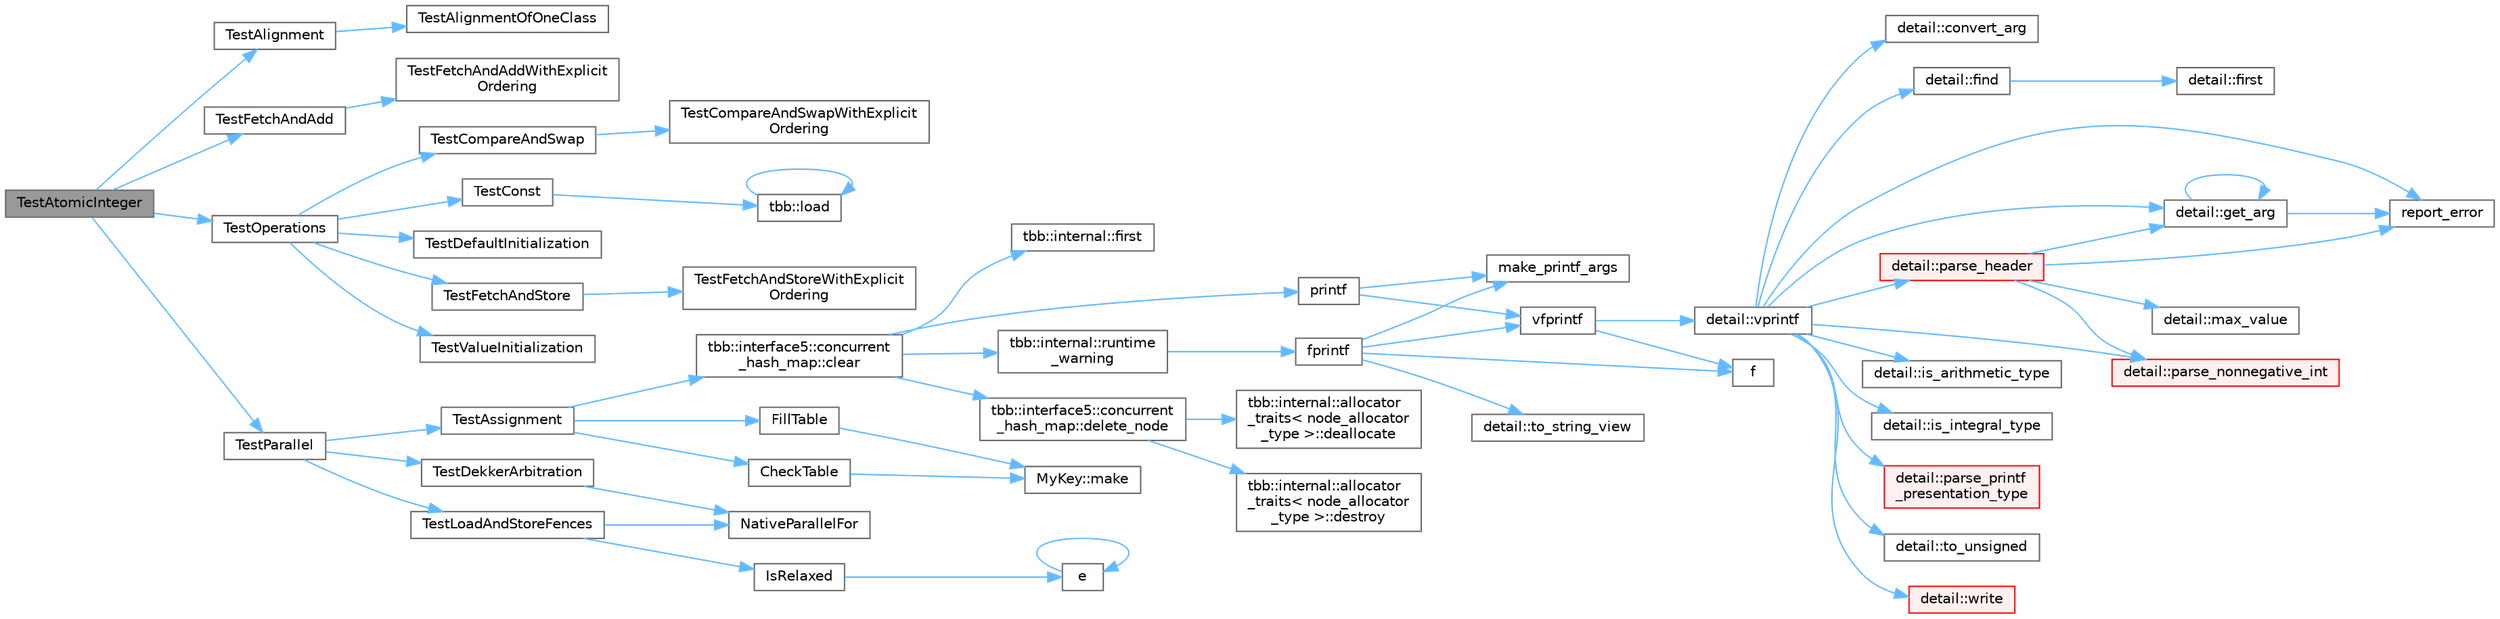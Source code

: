 digraph "TestAtomicInteger"
{
 // LATEX_PDF_SIZE
  bgcolor="transparent";
  edge [fontname=Helvetica,fontsize=10,labelfontname=Helvetica,labelfontsize=10];
  node [fontname=Helvetica,fontsize=10,shape=box,height=0.2,width=0.4];
  rankdir="LR";
  Node1 [id="Node000001",label="TestAtomicInteger",height=0.2,width=0.4,color="gray40", fillcolor="grey60", style="filled", fontcolor="black",tooltip=" "];
  Node1 -> Node2 [id="edge1_Node000001_Node000002",color="steelblue1",style="solid",tooltip=" "];
  Node2 [id="Node000002",label="TestAlignment",height=0.2,width=0.4,color="grey40", fillcolor="white", style="filled",URL="$test__task_8cpp.html#a66d35c5c573acb87185c8f7ac31225fd",tooltip=" "];
  Node2 -> Node3 [id="edge2_Node000002_Node000003",color="steelblue1",style="solid",tooltip=" "];
  Node3 [id="Node000003",label="TestAlignmentOfOneClass",height=0.2,width=0.4,color="grey40", fillcolor="white", style="filled",URL="$test__task_8cpp.html#a4198792461388502e66d8f368d722f3e",tooltip=" "];
  Node1 -> Node4 [id="edge3_Node000001_Node000004",color="steelblue1",style="solid",tooltip=" "];
  Node4 [id="Node000004",label="TestFetchAndAdd",height=0.2,width=0.4,color="grey40", fillcolor="white", style="filled",URL="$test__atomic_8cpp.html#a498eb1f9711248263023b51e1b72e5f9",tooltip="Test fetch_and_add and related operators"];
  Node4 -> Node5 [id="edge4_Node000004_Node000005",color="steelblue1",style="solid",tooltip=" "];
  Node5 [id="Node000005",label="TestFetchAndAddWithExplicit\lOrdering",height=0.2,width=0.4,color="grey40", fillcolor="white", style="filled",URL="$test__atomic_8cpp.html#ad97c2d45437c813fd223a6d02e5188fe",tooltip="Test fetch_and_add members of class atomic<T> for memory_semantics=M"];
  Node1 -> Node6 [id="edge5_Node000001_Node000006",color="steelblue1",style="solid",tooltip=" "];
  Node6 [id="Node000006",label="TestOperations",height=0.2,width=0.4,color="grey40", fillcolor="white", style="filled",URL="$test__atomic_8cpp.html#a08f1fd0423ed8e8f53aa1441dc0c7115",tooltip=" "];
  Node6 -> Node7 [id="edge6_Node000006_Node000007",color="steelblue1",style="solid",tooltip=" "];
  Node7 [id="Node000007",label="TestCompareAndSwap",height=0.2,width=0.4,color="grey40", fillcolor="white", style="filled",URL="$test__atomic_8cpp.html#a7dc12c8aa5db890aa2d4d5c9e7fb0e44",tooltip="i, j, k must be different values"];
  Node7 -> Node8 [id="edge7_Node000007_Node000008",color="steelblue1",style="solid",tooltip=" "];
  Node8 [id="Node000008",label="TestCompareAndSwapWithExplicit\lOrdering",height=0.2,width=0.4,color="grey40", fillcolor="white", style="filled",URL="$test__atomic_8cpp.html#a08080c3f97ddceb7c93a17ed08229d5a",tooltip="Test compare_and_swap template members of class atomic<T> for memory_semantics=M"];
  Node6 -> Node9 [id="edge8_Node000006_Node000009",color="steelblue1",style="solid",tooltip=" "];
  Node9 [id="Node000009",label="TestConst",height=0.2,width=0.4,color="grey40", fillcolor="white", style="filled",URL="$test__atomic_8cpp.html#adea78fe329c41a1917228af39a1f8060",tooltip=" "];
  Node9 -> Node10 [id="edge9_Node000009_Node000010",color="steelblue1",style="solid",tooltip=" "];
  Node10 [id="Node000010",label="tbb::load",height=0.2,width=0.4,color="grey40", fillcolor="white", style="filled",URL="$namespacetbb.html#a23d6adc1a2bbbb77b4d9f52fab1e5b0f",tooltip="Specialization for atomic<T*> with arithmetic and operator->."];
  Node10 -> Node10 [id="edge10_Node000010_Node000010",color="steelblue1",style="solid",tooltip=" "];
  Node6 -> Node11 [id="edge11_Node000006_Node000011",color="steelblue1",style="solid",tooltip=" "];
  Node11 [id="Node000011",label="TestDefaultInitialization",height=0.2,width=0.4,color="grey40", fillcolor="white", style="filled",URL="$test__atomic_8cpp.html#abb0a0083856716e2f5f145f465e0fa10",tooltip=" "];
  Node6 -> Node12 [id="edge12_Node000006_Node000012",color="steelblue1",style="solid",tooltip=" "];
  Node12 [id="Node000012",label="TestFetchAndStore",height=0.2,width=0.4,color="grey40", fillcolor="white", style="filled",URL="$test__atomic_8cpp.html#a0ae200cefe5321a22c81d83b4ef41914",tooltip="i and j must be different values"];
  Node12 -> Node13 [id="edge13_Node000012_Node000013",color="steelblue1",style="solid",tooltip=" "];
  Node13 [id="Node000013",label="TestFetchAndStoreWithExplicit\lOrdering",height=0.2,width=0.4,color="grey40", fillcolor="white", style="filled",URL="$test__atomic_8cpp.html#a76b7c172f844702ebc42cdeb81e07f97",tooltip="memory_semantics variation on TestFetchAndStore"];
  Node6 -> Node14 [id="edge14_Node000006_Node000014",color="steelblue1",style="solid",tooltip=" "];
  Node14 [id="Node000014",label="TestValueInitialization",height=0.2,width=0.4,color="grey40", fillcolor="white", style="filled",URL="$test__atomic_8cpp.html#a57b9e3fd0a38bec67c1107c3e3831845",tooltip=" "];
  Node1 -> Node15 [id="edge15_Node000001_Node000015",color="steelblue1",style="solid",tooltip=" "];
  Node15 [id="Node000015",label="TestParallel",height=0.2,width=0.4,color="grey40", fillcolor="white", style="filled",URL="$test__atomic_8cpp.html#aac2805b9ae71209fd972b4d999d5d56c",tooltip=" "];
  Node15 -> Node16 [id="edge16_Node000015_Node000016",color="steelblue1",style="solid",tooltip=" "];
  Node16 [id="Node000016",label="TestAssignment",height=0.2,width=0.4,color="grey40", fillcolor="white", style="filled",URL="$test__concurrent__hash__map_8cpp.html#a30b91a7634d25b1b8db34ae9c7fca429",tooltip=" "];
  Node16 -> Node17 [id="edge17_Node000016_Node000017",color="steelblue1",style="solid",tooltip=" "];
  Node17 [id="Node000017",label="CheckTable",height=0.2,width=0.4,color="grey40", fillcolor="white", style="filled",URL="$test__concurrent__hash__map_8cpp.html#aec4fdf870c82d6ddfa3ab10c0c615235",tooltip=" "];
  Node17 -> Node18 [id="edge18_Node000017_Node000018",color="steelblue1",style="solid",tooltip=" "];
  Node18 [id="Node000018",label="MyKey::make",height=0.2,width=0.4,color="grey40", fillcolor="white", style="filled",URL="$class_my_key.html#a528f881a8db29370048cd948561baf8a",tooltip=" "];
  Node16 -> Node19 [id="edge19_Node000016_Node000019",color="steelblue1",style="solid",tooltip=" "];
  Node19 [id="Node000019",label="tbb::interface5::concurrent\l_hash_map::clear",height=0.2,width=0.4,color="grey40", fillcolor="white", style="filled",URL="$classtbb_1_1interface5_1_1concurrent__hash__map.html#ab8295bc260b5e4df883fef11574b84c6",tooltip="Clear table"];
  Node19 -> Node20 [id="edge20_Node000019_Node000020",color="steelblue1",style="solid",tooltip=" "];
  Node20 [id="Node000020",label="tbb::interface5::concurrent\l_hash_map::delete_node",height=0.2,width=0.4,color="grey40", fillcolor="white", style="filled",URL="$classtbb_1_1interface5_1_1concurrent__hash__map.html#acb1f5cd0e8379a652cb59c07ff952987",tooltip=" "];
  Node20 -> Node21 [id="edge21_Node000020_Node000021",color="steelblue1",style="solid",tooltip=" "];
  Node21 [id="Node000021",label="tbb::internal::allocator\l_traits\< node_allocator\l_type \>::deallocate",height=0.2,width=0.4,color="grey40", fillcolor="white", style="filled",URL="$structtbb_1_1internal_1_1allocator__traits.html#a049b7469ef2147f774816df50d23e5fd",tooltip=" "];
  Node20 -> Node22 [id="edge22_Node000020_Node000022",color="steelblue1",style="solid",tooltip=" "];
  Node22 [id="Node000022",label="tbb::internal::allocator\l_traits\< node_allocator\l_type \>::destroy",height=0.2,width=0.4,color="grey40", fillcolor="white", style="filled",URL="$structtbb_1_1internal_1_1allocator__traits.html#adeb770694fe34d67cf4ba20a21ff8576",tooltip=" "];
  Node19 -> Node23 [id="edge23_Node000019_Node000023",color="steelblue1",style="solid",tooltip=" "];
  Node23 [id="Node000023",label="tbb::internal::first",height=0.2,width=0.4,color="grey40", fillcolor="white", style="filled",URL="$namespacetbb_1_1internal.html#ab9f93f2f0b5a50bfec5f8ebbfbe9b9db",tooltip=" "];
  Node19 -> Node24 [id="edge24_Node000019_Node000024",color="steelblue1",style="solid",tooltip=" "];
  Node24 [id="Node000024",label="printf",height=0.2,width=0.4,color="grey40", fillcolor="white", style="filled",URL="$printf_8h.html#aee3ed3a831f25f07e7be3919fff2203a",tooltip=" "];
  Node24 -> Node25 [id="edge25_Node000024_Node000025",color="steelblue1",style="solid",tooltip=" "];
  Node25 [id="Node000025",label="make_printf_args",height=0.2,width=0.4,color="grey40", fillcolor="white", style="filled",URL="$printf_8h.html#a27dcc0efcda04388971dbea3c875f122",tooltip=" "];
  Node24 -> Node26 [id="edge26_Node000024_Node000026",color="steelblue1",style="solid",tooltip=" "];
  Node26 [id="Node000026",label="vfprintf",height=0.2,width=0.4,color="grey40", fillcolor="white", style="filled",URL="$printf_8h.html#abb30aad964fc771fb52cf3ad88649df2",tooltip=" "];
  Node26 -> Node27 [id="edge27_Node000026_Node000027",color="steelblue1",style="solid",tooltip=" "];
  Node27 [id="Node000027",label="f",height=0.2,width=0.4,color="grey40", fillcolor="white", style="filled",URL="$cxx11__tensor__map_8cpp.html#a7f507fea02198f6cb81c86640c7b1a4e",tooltip=" "];
  Node26 -> Node28 [id="edge28_Node000026_Node000028",color="steelblue1",style="solid",tooltip=" "];
  Node28 [id="Node000028",label="detail::vprintf",height=0.2,width=0.4,color="grey40", fillcolor="white", style="filled",URL="$namespacedetail.html#a1c8c2218e4c822aa8f743fb9c573717f",tooltip=" "];
  Node28 -> Node29 [id="edge29_Node000028_Node000029",color="steelblue1",style="solid",tooltip=" "];
  Node29 [id="Node000029",label="detail::convert_arg",height=0.2,width=0.4,color="grey40", fillcolor="white", style="filled",URL="$namespacedetail.html#a03c11572c9a664266d6925f327dec7f3",tooltip=" "];
  Node28 -> Node30 [id="edge30_Node000028_Node000030",color="steelblue1",style="solid",tooltip=" "];
  Node30 [id="Node000030",label="detail::find",height=0.2,width=0.4,color="grey40", fillcolor="white", style="filled",URL="$namespacedetail.html#a6b71952fab3dc32f3edb2c3e9811d8d9",tooltip=" "];
  Node30 -> Node31 [id="edge31_Node000030_Node000031",color="steelblue1",style="solid",tooltip=" "];
  Node31 [id="Node000031",label="detail::first",height=0.2,width=0.4,color="grey40", fillcolor="white", style="filled",URL="$namespacedetail.html#a02319a3deb124802b88b61f85987df5e",tooltip=" "];
  Node28 -> Node32 [id="edge32_Node000028_Node000032",color="steelblue1",style="solid",tooltip=" "];
  Node32 [id="Node000032",label="detail::get_arg",height=0.2,width=0.4,color="grey40", fillcolor="white", style="filled",URL="$namespacedetail.html#a342ef250e45bd09b2ef666b6fae1c355",tooltip=" "];
  Node32 -> Node32 [id="edge33_Node000032_Node000032",color="steelblue1",style="solid",tooltip=" "];
  Node32 -> Node33 [id="edge34_Node000032_Node000033",color="steelblue1",style="solid",tooltip=" "];
  Node33 [id="Node000033",label="report_error",height=0.2,width=0.4,color="grey40", fillcolor="white", style="filled",URL="$format-inl_8h.html#a5555893692b00b61b3886349332fd01f",tooltip=" "];
  Node28 -> Node34 [id="edge35_Node000028_Node000034",color="steelblue1",style="solid",tooltip=" "];
  Node34 [id="Node000034",label="detail::is_arithmetic_type",height=0.2,width=0.4,color="grey40", fillcolor="white", style="filled",URL="$namespacedetail.html#a802c50a56a3495fdab6020b375ba1389",tooltip=" "];
  Node28 -> Node35 [id="edge36_Node000028_Node000035",color="steelblue1",style="solid",tooltip=" "];
  Node35 [id="Node000035",label="detail::is_integral_type",height=0.2,width=0.4,color="grey40", fillcolor="white", style="filled",URL="$namespacedetail.html#a2a60f8d1bee41b803f43fc42b707b5d1",tooltip=" "];
  Node28 -> Node36 [id="edge37_Node000028_Node000036",color="steelblue1",style="solid",tooltip=" "];
  Node36 [id="Node000036",label="detail::parse_header",height=0.2,width=0.4,color="red", fillcolor="#FFF0F0", style="filled",URL="$namespacedetail.html#afc9d93e58b8edb8077f8bc8eee7f4035",tooltip=" "];
  Node36 -> Node32 [id="edge38_Node000036_Node000032",color="steelblue1",style="solid",tooltip=" "];
  Node36 -> Node37 [id="edge39_Node000036_Node000037",color="steelblue1",style="solid",tooltip=" "];
  Node37 [id="Node000037",label="detail::max_value",height=0.2,width=0.4,color="grey40", fillcolor="white", style="filled",URL="$namespacedetail.html#a45c2130c44ebe54179eafcee3cda2bfb",tooltip=" "];
  Node36 -> Node45 [id="edge40_Node000036_Node000045",color="steelblue1",style="solid",tooltip=" "];
  Node45 [id="Node000045",label="detail::parse_nonnegative_int",height=0.2,width=0.4,color="red", fillcolor="#FFF0F0", style="filled",URL="$namespacedetail.html#a338caba782225e115a9902d4d0835f5f",tooltip=" "];
  Node36 -> Node33 [id="edge41_Node000036_Node000033",color="steelblue1",style="solid",tooltip=" "];
  Node28 -> Node45 [id="edge42_Node000028_Node000045",color="steelblue1",style="solid",tooltip=" "];
  Node28 -> Node48 [id="edge43_Node000028_Node000048",color="steelblue1",style="solid",tooltip=" "];
  Node48 [id="Node000048",label="detail::parse_printf\l_presentation_type",height=0.2,width=0.4,color="red", fillcolor="#FFF0F0", style="filled",URL="$namespacedetail.html#aa2cb095169b23e3a66260ad7078f44cc",tooltip=" "];
  Node28 -> Node33 [id="edge44_Node000028_Node000033",color="steelblue1",style="solid",tooltip=" "];
  Node28 -> Node50 [id="edge45_Node000028_Node000050",color="steelblue1",style="solid",tooltip=" "];
  Node50 [id="Node000050",label="detail::to_unsigned",height=0.2,width=0.4,color="grey40", fillcolor="white", style="filled",URL="$namespacedetail.html#a4855e668246c731a97484efc329f2aac",tooltip=" "];
  Node28 -> Node51 [id="edge46_Node000028_Node000051",color="steelblue1",style="solid",tooltip=" "];
  Node51 [id="Node000051",label="detail::write",height=0.2,width=0.4,color="red", fillcolor="#FFF0F0", style="filled",URL="$namespacedetail.html#a29dacf26eedc9e3575fb57329a5ca0a3",tooltip=" "];
  Node19 -> Node55 [id="edge47_Node000019_Node000055",color="steelblue1",style="solid",tooltip=" "];
  Node55 [id="Node000055",label="tbb::internal::runtime\l_warning",height=0.2,width=0.4,color="grey40", fillcolor="white", style="filled",URL="$namespacetbb_1_1internal.html#a0ddf43033695d442c64c4a44f6d6c211",tooltip="Report a runtime warning."];
  Node55 -> Node56 [id="edge48_Node000055_Node000056",color="steelblue1",style="solid",tooltip=" "];
  Node56 [id="Node000056",label="fprintf",height=0.2,width=0.4,color="grey40", fillcolor="white", style="filled",URL="$printf_8h.html#a9f315126362cae9675de1642105e631e",tooltip=" "];
  Node56 -> Node27 [id="edge49_Node000056_Node000027",color="steelblue1",style="solid",tooltip=" "];
  Node56 -> Node25 [id="edge50_Node000056_Node000025",color="steelblue1",style="solid",tooltip=" "];
  Node56 -> Node57 [id="edge51_Node000056_Node000057",color="steelblue1",style="solid",tooltip=" "];
  Node57 [id="Node000057",label="detail::to_string_view",height=0.2,width=0.4,color="grey40", fillcolor="white", style="filled",URL="$namespacedetail.html#abeae79fa3e1eded2d8fbd56cc9f0960e",tooltip=" "];
  Node56 -> Node26 [id="edge52_Node000056_Node000026",color="steelblue1",style="solid",tooltip=" "];
  Node16 -> Node58 [id="edge53_Node000016_Node000058",color="steelblue1",style="solid",tooltip=" "];
  Node58 [id="Node000058",label="FillTable",height=0.2,width=0.4,color="grey40", fillcolor="white", style="filled",URL="$test__concurrent__hash__map_8cpp.html#a11dde403ea20ff3b468dcdb4e2316665",tooltip=" "];
  Node58 -> Node18 [id="edge54_Node000058_Node000018",color="steelblue1",style="solid",tooltip=" "];
  Node15 -> Node59 [id="edge55_Node000015_Node000059",color="steelblue1",style="solid",tooltip=" "];
  Node59 [id="Node000059",label="TestDekkerArbitration",height=0.2,width=0.4,color="grey40", fillcolor="white", style="filled",URL="$test__atomic_8cpp.html#a953735c5598d2055b9d3500388505da0",tooltip=" "];
  Node59 -> Node60 [id="edge56_Node000059_Node000060",color="steelblue1",style="solid",tooltip=" "];
  Node60 [id="Node000060",label="NativeParallelFor",height=0.2,width=0.4,color="grey40", fillcolor="white", style="filled",URL="$harness_8h.html#ad5b2c9cf4e169014b7919debb3c91d45",tooltip="Execute body(i) in parallel for i in the interval [0,n)."];
  Node15 -> Node61 [id="edge57_Node000015_Node000061",color="steelblue1",style="solid",tooltip=" "];
  Node61 [id="Node000061",label="TestLoadAndStoreFences",height=0.2,width=0.4,color="grey40", fillcolor="white", style="filled",URL="$test__atomic_8cpp.html#a4876bf547aba4c7786bc922f023b1ce7",tooltip="Test that atomic<T> has acquire semantics for loads and release semantics for stores."];
  Node61 -> Node62 [id="edge58_Node000061_Node000062",color="steelblue1",style="solid",tooltip=" "];
  Node62 [id="Node000062",label="IsRelaxed",height=0.2,width=0.4,color="grey40", fillcolor="white", style="filled",URL="$test__atomic_8cpp.html#acea6f44702be33712cb8f15f8d8804c4",tooltip=" "];
  Node62 -> Node63 [id="edge59_Node000062_Node000063",color="steelblue1",style="solid",tooltip=" "];
  Node63 [id="Node000063",label="e",height=0.2,width=0.4,color="grey40", fillcolor="white", style="filled",URL="$_cwise__array__power__array_8cpp.html#a9cb86ff854760bf91a154f2724a9101d",tooltip=" "];
  Node63 -> Node63 [id="edge60_Node000063_Node000063",color="steelblue1",style="solid",tooltip=" "];
  Node61 -> Node60 [id="edge61_Node000061_Node000060",color="steelblue1",style="solid",tooltip=" "];
}
